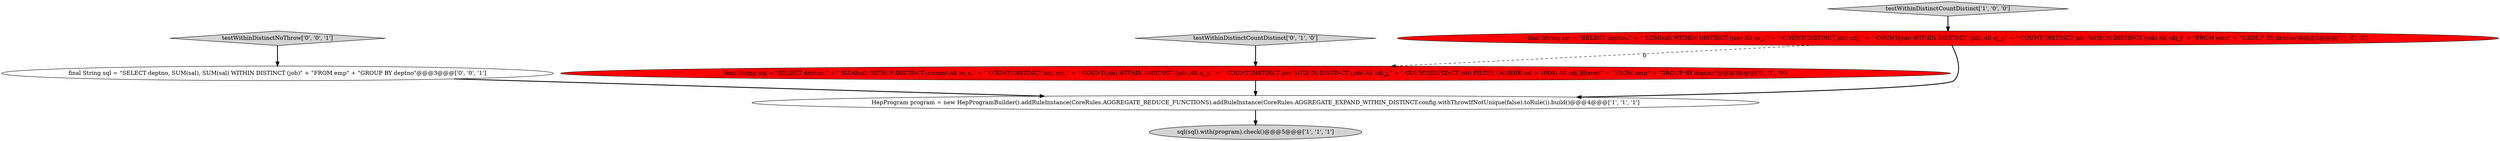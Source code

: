 digraph {
7 [style = filled, label = "testWithinDistinctNoThrow['0', '0', '1']", fillcolor = lightgray, shape = diamond image = "AAA0AAABBB3BBB"];
2 [style = filled, label = "final String sql = \"SELECT deptno,\" + \" SUM(sal) WITHIN DISTINCT (job) AS ss_j,\" + \" COUNT(DISTINCT job) cdj,\" + \" COUNT(job) WITHIN DISTINCT (job) AS cj_j,\" + \" COUNT(DISTINCT job) WITHIN DISTINCT (job) AS cdj_j\" + \"FROM emp\" + \"GROUP BY deptno\"@@@3@@@['1', '0', '0']", fillcolor = red, shape = ellipse image = "AAA1AAABBB1BBB"];
5 [style = filled, label = "testWithinDistinctCountDistinct['0', '1', '0']", fillcolor = lightgray, shape = diamond image = "AAA0AAABBB2BBB"];
4 [style = filled, label = "final String sql = \"SELECT deptno,\" + \" SUM(sal) WITHIN DISTINCT (comm) AS ss_c,\" + \" COUNT(DISTINCT job) cdj,\" + \" COUNT(job) WITHIN DISTINCT (job) AS cj_j,\" + \" COUNT(DISTINCT job) WITHIN DISTINCT (job) AS cdj_j,\" + \" COUNT(DISTINCT job) FILTER (WHERE sal > 1000) AS cdj_filtered\" + \"FROM emp\" + \"GROUP BY deptno\"@@@3@@@['0', '1', '0']", fillcolor = red, shape = ellipse image = "AAA1AAABBB2BBB"];
0 [style = filled, label = "testWithinDistinctCountDistinct['1', '0', '0']", fillcolor = lightgray, shape = diamond image = "AAA0AAABBB1BBB"];
6 [style = filled, label = "final String sql = \"SELECT deptno, SUM(sal), SUM(sal) WITHIN DISTINCT (job)\" + \"FROM emp\" + \"GROUP BY deptno\"@@@3@@@['0', '0', '1']", fillcolor = white, shape = ellipse image = "AAA0AAABBB3BBB"];
1 [style = filled, label = "HepProgram program = new HepProgramBuilder().addRuleInstance(CoreRules.AGGREGATE_REDUCE_FUNCTIONS).addRuleInstance(CoreRules.AGGREGATE_EXPAND_WITHIN_DISTINCT.config.withThrowIfNotUnique(false).toRule()).build()@@@4@@@['1', '1', '1']", fillcolor = white, shape = ellipse image = "AAA0AAABBB1BBB"];
3 [style = filled, label = "sql(sql).with(program).check()@@@5@@@['1', '1', '1']", fillcolor = lightgray, shape = ellipse image = "AAA0AAABBB1BBB"];
1->3 [style = bold, label=""];
6->1 [style = bold, label=""];
2->4 [style = dashed, label="0"];
4->1 [style = bold, label=""];
2->1 [style = bold, label=""];
5->4 [style = bold, label=""];
7->6 [style = bold, label=""];
0->2 [style = bold, label=""];
}
